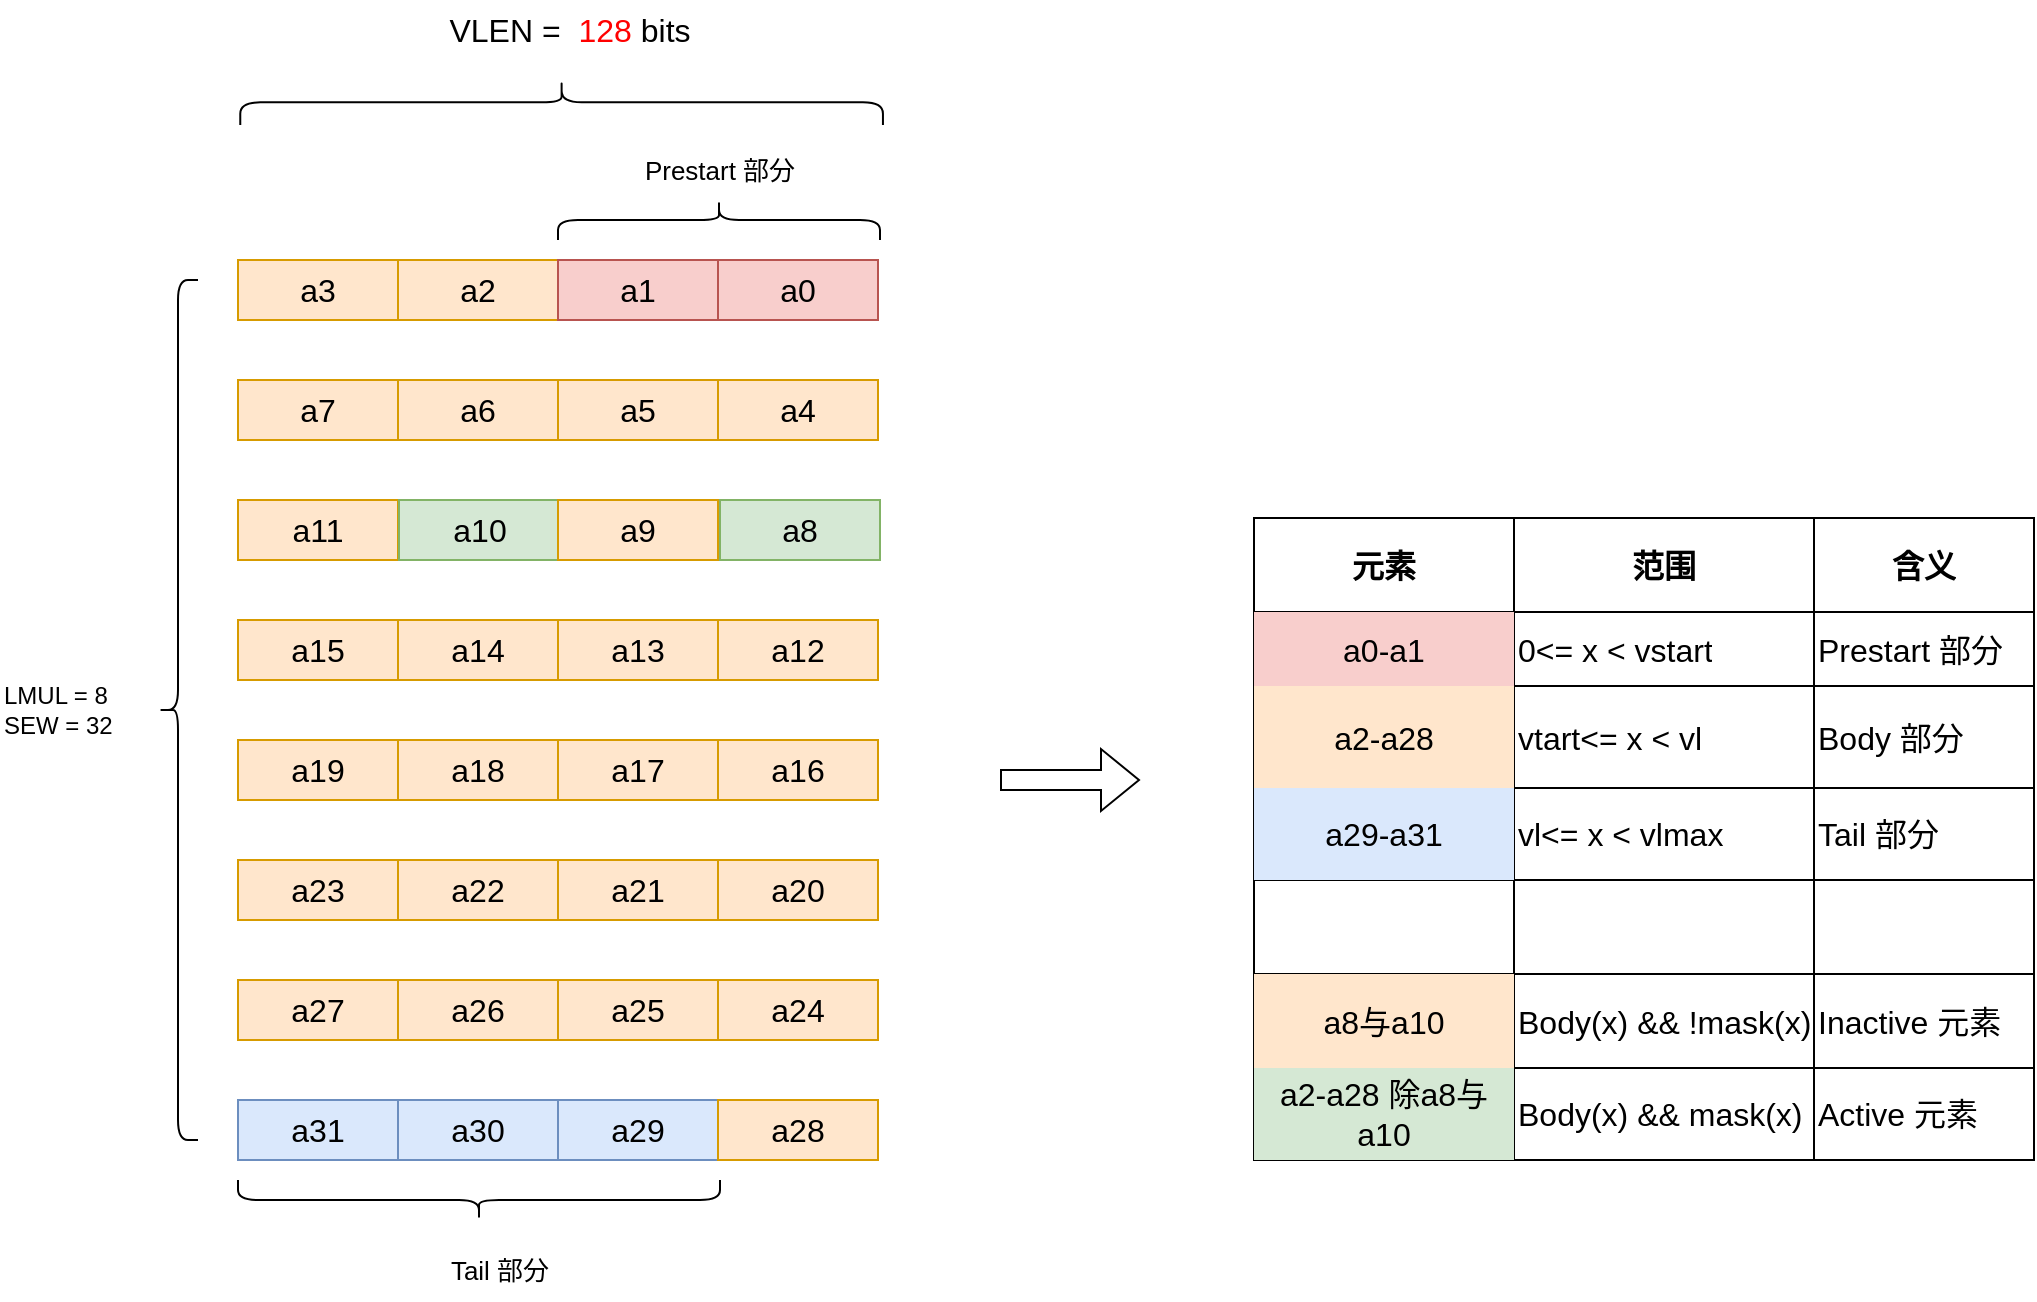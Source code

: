<mxfile version="21.5.0" type="device">
  <diagram name="第 1 页" id="nJRzv5rlB3VEnub_vDUY">
    <mxGraphModel dx="1418" dy="820" grid="1" gridSize="10" guides="1" tooltips="1" connect="1" arrows="1" fold="1" page="1" pageScale="1" pageWidth="827" pageHeight="1169" math="0" shadow="0">
      <root>
        <mxCell id="0" />
        <mxCell id="1" parent="0" />
        <mxCell id="L7PPIbatm0o-3SstzBcX-143" value="" style="shape=table;startSize=0;container=1;collapsible=0;childLayout=tableLayout;fontSize=16;" parent="1" vertex="1">
          <mxGeometry x="667" y="349" width="390" height="321" as="geometry" />
        </mxCell>
        <mxCell id="L7PPIbatm0o-3SstzBcX-144" value="" style="shape=tableRow;horizontal=0;startSize=0;swimlaneHead=0;swimlaneBody=0;strokeColor=inherit;top=0;left=0;bottom=0;right=0;collapsible=0;dropTarget=0;fillColor=none;points=[[0,0.5],[1,0.5]];portConstraint=eastwest;fontSize=16;" parent="L7PPIbatm0o-3SstzBcX-143" vertex="1">
          <mxGeometry width="390" height="47" as="geometry" />
        </mxCell>
        <mxCell id="L7PPIbatm0o-3SstzBcX-145" value="&lt;b&gt;元素&lt;/b&gt;" style="shape=partialRectangle;html=1;whiteSpace=wrap;connectable=0;strokeColor=inherit;overflow=hidden;fillColor=none;top=0;left=0;bottom=0;right=0;pointerEvents=1;fontSize=16;" parent="L7PPIbatm0o-3SstzBcX-144" vertex="1">
          <mxGeometry width="130" height="47" as="geometry">
            <mxRectangle width="130" height="47" as="alternateBounds" />
          </mxGeometry>
        </mxCell>
        <mxCell id="L7PPIbatm0o-3SstzBcX-146" value="&lt;b&gt;范围&lt;/b&gt;" style="shape=partialRectangle;html=1;whiteSpace=wrap;connectable=0;strokeColor=inherit;overflow=hidden;fillColor=none;top=0;left=0;bottom=0;right=0;pointerEvents=1;fontSize=16;" parent="L7PPIbatm0o-3SstzBcX-144" vertex="1">
          <mxGeometry x="130" width="150" height="47" as="geometry">
            <mxRectangle width="150" height="47" as="alternateBounds" />
          </mxGeometry>
        </mxCell>
        <mxCell id="L7PPIbatm0o-3SstzBcX-147" value="&lt;b&gt;含义&lt;/b&gt;" style="shape=partialRectangle;html=1;whiteSpace=wrap;connectable=0;strokeColor=inherit;overflow=hidden;fillColor=none;top=0;left=0;bottom=0;right=0;pointerEvents=1;fontSize=16;" parent="L7PPIbatm0o-3SstzBcX-144" vertex="1">
          <mxGeometry x="280" width="110" height="47" as="geometry">
            <mxRectangle width="110" height="47" as="alternateBounds" />
          </mxGeometry>
        </mxCell>
        <mxCell id="L7PPIbatm0o-3SstzBcX-172" value="" style="shape=tableRow;horizontal=0;startSize=0;swimlaneHead=0;swimlaneBody=0;strokeColor=inherit;top=0;left=0;bottom=0;right=0;collapsible=0;dropTarget=0;fillColor=none;points=[[0,0.5],[1,0.5]];portConstraint=eastwest;fontSize=16;" parent="L7PPIbatm0o-3SstzBcX-143" vertex="1">
          <mxGeometry y="47" width="390" height="37" as="geometry" />
        </mxCell>
        <mxCell id="L7PPIbatm0o-3SstzBcX-173" value="a0-a1" style="shape=partialRectangle;html=1;whiteSpace=wrap;connectable=0;strokeColor=#000000;overflow=hidden;fillColor=#f8cecc;top=0;left=0;bottom=0;right=0;pointerEvents=1;fontSize=16;fillStyle=solid;" parent="L7PPIbatm0o-3SstzBcX-172" vertex="1">
          <mxGeometry width="130" height="37" as="geometry">
            <mxRectangle width="130" height="37" as="alternateBounds" />
          </mxGeometry>
        </mxCell>
        <mxCell id="L7PPIbatm0o-3SstzBcX-174" value="0&amp;lt;= x &amp;lt; vstart" style="shape=partialRectangle;html=1;whiteSpace=wrap;connectable=0;strokeColor=inherit;overflow=hidden;fillColor=none;top=0;left=0;bottom=0;right=0;pointerEvents=1;fontSize=16;align=left;" parent="L7PPIbatm0o-3SstzBcX-172" vertex="1">
          <mxGeometry x="130" width="150" height="37" as="geometry">
            <mxRectangle width="150" height="37" as="alternateBounds" />
          </mxGeometry>
        </mxCell>
        <mxCell id="L7PPIbatm0o-3SstzBcX-175" value="Prestart 部分" style="shape=partialRectangle;html=1;whiteSpace=wrap;connectable=0;strokeColor=inherit;overflow=hidden;fillColor=none;top=0;left=0;bottom=0;right=0;pointerEvents=1;fontSize=16;align=left;" parent="L7PPIbatm0o-3SstzBcX-172" vertex="1">
          <mxGeometry x="280" width="110" height="37" as="geometry">
            <mxRectangle width="110" height="37" as="alternateBounds" />
          </mxGeometry>
        </mxCell>
        <mxCell id="L7PPIbatm0o-3SstzBcX-168" value="" style="shape=tableRow;horizontal=0;startSize=0;swimlaneHead=0;swimlaneBody=0;strokeColor=inherit;top=0;left=0;bottom=0;right=0;collapsible=0;dropTarget=0;fillColor=none;points=[[0,0.5],[1,0.5]];portConstraint=eastwest;fontSize=16;" parent="L7PPIbatm0o-3SstzBcX-143" vertex="1">
          <mxGeometry y="84" width="390" height="51" as="geometry" />
        </mxCell>
        <mxCell id="L7PPIbatm0o-3SstzBcX-169" value="a2-a28" style="shape=partialRectangle;html=1;whiteSpace=wrap;connectable=0;strokeColor=#000000;overflow=hidden;fillColor=#ffe6cc;top=0;left=0;bottom=0;right=0;pointerEvents=1;fontSize=16;" parent="L7PPIbatm0o-3SstzBcX-168" vertex="1">
          <mxGeometry width="130" height="51" as="geometry">
            <mxRectangle width="130" height="51" as="alternateBounds" />
          </mxGeometry>
        </mxCell>
        <mxCell id="L7PPIbatm0o-3SstzBcX-170" value="vtart&amp;lt;= x &amp;lt; vl" style="shape=partialRectangle;html=1;whiteSpace=wrap;connectable=0;strokeColor=inherit;overflow=hidden;fillColor=none;top=0;left=0;bottom=0;right=0;pointerEvents=1;fontSize=16;align=left;" parent="L7PPIbatm0o-3SstzBcX-168" vertex="1">
          <mxGeometry x="130" width="150" height="51" as="geometry">
            <mxRectangle width="150" height="51" as="alternateBounds" />
          </mxGeometry>
        </mxCell>
        <mxCell id="L7PPIbatm0o-3SstzBcX-171" value="Body 部分" style="shape=partialRectangle;html=1;whiteSpace=wrap;connectable=0;strokeColor=inherit;overflow=hidden;fillColor=none;top=0;left=0;bottom=0;right=0;pointerEvents=1;fontSize=16;align=left;" parent="L7PPIbatm0o-3SstzBcX-168" vertex="1">
          <mxGeometry x="280" width="110" height="51" as="geometry">
            <mxRectangle width="110" height="51" as="alternateBounds" />
          </mxGeometry>
        </mxCell>
        <mxCell id="L7PPIbatm0o-3SstzBcX-148" value="" style="shape=tableRow;horizontal=0;startSize=0;swimlaneHead=0;swimlaneBody=0;strokeColor=inherit;top=0;left=0;bottom=0;right=0;collapsible=0;dropTarget=0;fillColor=none;points=[[0,0.5],[1,0.5]];portConstraint=eastwest;fontSize=16;" parent="L7PPIbatm0o-3SstzBcX-143" vertex="1">
          <mxGeometry y="135" width="390" height="46" as="geometry" />
        </mxCell>
        <mxCell id="L7PPIbatm0o-3SstzBcX-149" value="a29-a31" style="shape=partialRectangle;html=1;whiteSpace=wrap;connectable=0;strokeColor=#000000;overflow=hidden;fillColor=#dae8fc;top=0;left=0;bottom=0;right=0;pointerEvents=1;fontSize=16;" parent="L7PPIbatm0o-3SstzBcX-148" vertex="1">
          <mxGeometry width="130" height="46" as="geometry">
            <mxRectangle width="130" height="46" as="alternateBounds" />
          </mxGeometry>
        </mxCell>
        <mxCell id="L7PPIbatm0o-3SstzBcX-150" value="vl&amp;lt;= x &amp;lt; vlmax" style="shape=partialRectangle;html=1;whiteSpace=wrap;connectable=0;strokeColor=inherit;overflow=hidden;fillColor=none;top=0;left=0;bottom=0;right=0;pointerEvents=1;fontSize=16;align=left;" parent="L7PPIbatm0o-3SstzBcX-148" vertex="1">
          <mxGeometry x="130" width="150" height="46" as="geometry">
            <mxRectangle width="150" height="46" as="alternateBounds" />
          </mxGeometry>
        </mxCell>
        <mxCell id="L7PPIbatm0o-3SstzBcX-151" value="Tail 部分" style="shape=partialRectangle;html=1;whiteSpace=wrap;connectable=0;strokeColor=inherit;overflow=hidden;fillColor=none;top=0;left=0;bottom=0;right=0;pointerEvents=1;fontSize=16;align=left;" parent="L7PPIbatm0o-3SstzBcX-148" vertex="1">
          <mxGeometry x="280" width="110" height="46" as="geometry">
            <mxRectangle width="110" height="46" as="alternateBounds" />
          </mxGeometry>
        </mxCell>
        <mxCell id="L7PPIbatm0o-3SstzBcX-152" value="" style="shape=tableRow;horizontal=0;startSize=0;swimlaneHead=0;swimlaneBody=0;strokeColor=inherit;top=0;left=0;bottom=0;right=0;collapsible=0;dropTarget=0;fillColor=none;points=[[0,0.5],[1,0.5]];portConstraint=eastwest;fontSize=16;" parent="L7PPIbatm0o-3SstzBcX-143" vertex="1">
          <mxGeometry y="181" width="390" height="47" as="geometry" />
        </mxCell>
        <mxCell id="L7PPIbatm0o-3SstzBcX-153" value="" style="shape=partialRectangle;html=1;whiteSpace=wrap;connectable=0;strokeColor=inherit;overflow=hidden;fillColor=none;top=0;left=0;bottom=0;right=0;pointerEvents=1;fontSize=16;" parent="L7PPIbatm0o-3SstzBcX-152" vertex="1">
          <mxGeometry width="130" height="47" as="geometry">
            <mxRectangle width="130" height="47" as="alternateBounds" />
          </mxGeometry>
        </mxCell>
        <mxCell id="L7PPIbatm0o-3SstzBcX-154" value="" style="shape=partialRectangle;html=1;whiteSpace=wrap;connectable=0;strokeColor=inherit;overflow=hidden;fillColor=none;top=0;left=0;bottom=0;right=0;pointerEvents=1;fontSize=16;" parent="L7PPIbatm0o-3SstzBcX-152" vertex="1">
          <mxGeometry x="130" width="150" height="47" as="geometry">
            <mxRectangle width="150" height="47" as="alternateBounds" />
          </mxGeometry>
        </mxCell>
        <mxCell id="L7PPIbatm0o-3SstzBcX-155" value="" style="shape=partialRectangle;html=1;whiteSpace=wrap;connectable=0;strokeColor=inherit;overflow=hidden;fillColor=none;top=0;left=0;bottom=0;right=0;pointerEvents=1;fontSize=16;" parent="L7PPIbatm0o-3SstzBcX-152" vertex="1">
          <mxGeometry x="280" width="110" height="47" as="geometry">
            <mxRectangle width="110" height="47" as="alternateBounds" />
          </mxGeometry>
        </mxCell>
        <mxCell id="L7PPIbatm0o-3SstzBcX-156" value="" style="shape=tableRow;horizontal=0;startSize=0;swimlaneHead=0;swimlaneBody=0;strokeColor=inherit;top=0;left=0;bottom=0;right=0;collapsible=0;dropTarget=0;fillColor=none;points=[[0,0.5],[1,0.5]];portConstraint=eastwest;fontSize=16;" parent="L7PPIbatm0o-3SstzBcX-143" vertex="1">
          <mxGeometry y="228" width="390" height="47" as="geometry" />
        </mxCell>
        <mxCell id="L7PPIbatm0o-3SstzBcX-157" value="a8与a10" style="shape=partialRectangle;html=1;whiteSpace=wrap;connectable=0;strokeColor=#000000;overflow=hidden;fillColor=#ffe6cc;top=0;left=0;bottom=0;right=0;pointerEvents=1;fontSize=16;" parent="L7PPIbatm0o-3SstzBcX-156" vertex="1">
          <mxGeometry width="130" height="47" as="geometry">
            <mxRectangle width="130" height="47" as="alternateBounds" />
          </mxGeometry>
        </mxCell>
        <mxCell id="L7PPIbatm0o-3SstzBcX-158" value="Body(x) &amp;amp;&amp;amp; !mask(x)" style="shape=partialRectangle;html=1;whiteSpace=wrap;connectable=0;strokeColor=inherit;overflow=hidden;fillColor=none;top=0;left=0;bottom=0;right=0;pointerEvents=1;fontSize=16;align=left;" parent="L7PPIbatm0o-3SstzBcX-156" vertex="1">
          <mxGeometry x="130" width="150" height="47" as="geometry">
            <mxRectangle width="150" height="47" as="alternateBounds" />
          </mxGeometry>
        </mxCell>
        <mxCell id="L7PPIbatm0o-3SstzBcX-159" value="Inactive 元素" style="shape=partialRectangle;html=1;whiteSpace=wrap;connectable=0;strokeColor=inherit;overflow=hidden;fillColor=none;top=0;left=0;bottom=0;right=0;pointerEvents=1;fontSize=16;align=left;" parent="L7PPIbatm0o-3SstzBcX-156" vertex="1">
          <mxGeometry x="280" width="110" height="47" as="geometry">
            <mxRectangle width="110" height="47" as="alternateBounds" />
          </mxGeometry>
        </mxCell>
        <mxCell id="L7PPIbatm0o-3SstzBcX-160" value="" style="shape=tableRow;horizontal=0;startSize=0;swimlaneHead=0;swimlaneBody=0;strokeColor=inherit;top=0;left=0;bottom=0;right=0;collapsible=0;dropTarget=0;fillColor=none;points=[[0,0.5],[1,0.5]];portConstraint=eastwest;fontSize=16;" parent="L7PPIbatm0o-3SstzBcX-143" vertex="1">
          <mxGeometry y="275" width="390" height="46" as="geometry" />
        </mxCell>
        <mxCell id="L7PPIbatm0o-3SstzBcX-161" value="a2-a28 除a8与a10" style="shape=partialRectangle;html=1;whiteSpace=wrap;connectable=0;strokeColor=#000000;overflow=hidden;fillColor=#d5e8d4;top=0;left=0;bottom=0;right=0;pointerEvents=1;fontSize=16;" parent="L7PPIbatm0o-3SstzBcX-160" vertex="1">
          <mxGeometry width="130" height="46" as="geometry">
            <mxRectangle width="130" height="46" as="alternateBounds" />
          </mxGeometry>
        </mxCell>
        <mxCell id="L7PPIbatm0o-3SstzBcX-162" value="Body(x) &amp;amp;&amp;amp; mask(x)" style="shape=partialRectangle;html=1;whiteSpace=wrap;connectable=0;strokeColor=inherit;overflow=hidden;fillColor=none;top=0;left=0;bottom=0;right=0;pointerEvents=1;fontSize=16;align=left;" parent="L7PPIbatm0o-3SstzBcX-160" vertex="1">
          <mxGeometry x="130" width="150" height="46" as="geometry">
            <mxRectangle width="150" height="46" as="alternateBounds" />
          </mxGeometry>
        </mxCell>
        <mxCell id="L7PPIbatm0o-3SstzBcX-163" value="Active 元素" style="shape=partialRectangle;html=1;whiteSpace=wrap;connectable=0;strokeColor=inherit;overflow=hidden;fillColor=none;top=0;left=0;bottom=0;right=0;pointerEvents=1;fontSize=16;align=left;" parent="L7PPIbatm0o-3SstzBcX-160" vertex="1">
          <mxGeometry x="280" width="110" height="46" as="geometry">
            <mxRectangle width="110" height="46" as="alternateBounds" />
          </mxGeometry>
        </mxCell>
        <mxCell id="L7PPIbatm0o-3SstzBcX-66" value="&lt;font style=&quot;font-size: 16px;&quot;&gt;a3&lt;/font&gt;" style="rounded=0;whiteSpace=wrap;html=1;fillColor=#ffe6cc;strokeColor=#d79b00;" parent="1" vertex="1">
          <mxGeometry x="159" y="220" width="80" height="30" as="geometry" />
        </mxCell>
        <mxCell id="L7PPIbatm0o-3SstzBcX-67" value="a2" style="rounded=0;whiteSpace=wrap;html=1;" parent="1" vertex="1">
          <mxGeometry x="239" y="220" width="80" height="30" as="geometry" />
        </mxCell>
        <mxCell id="L7PPIbatm0o-3SstzBcX-68" value="&lt;font style=&quot;font-size: 16px;&quot;&gt;a1&lt;/font&gt;" style="rounded=0;whiteSpace=wrap;html=1;fillColor=#FFB366;" parent="1" vertex="1">
          <mxGeometry x="319" y="220" width="80" height="30" as="geometry" />
        </mxCell>
        <mxCell id="L7PPIbatm0o-3SstzBcX-69" value="&lt;font style=&quot;font-size: 16px;&quot;&gt;a0&lt;/font&gt;" style="rounded=0;whiteSpace=wrap;html=1;fillColor=#f8cecc;strokeColor=#b85450;" parent="1" vertex="1">
          <mxGeometry x="399" y="220" width="80" height="30" as="geometry" />
        </mxCell>
        <mxCell id="L7PPIbatm0o-3SstzBcX-70" value="&lt;font style=&quot;font-size: 16px;&quot;&gt;a7&lt;/font&gt;" style="rounded=0;whiteSpace=wrap;html=1;fillColor=#ffe6cc;strokeColor=#d79b00;" parent="1" vertex="1">
          <mxGeometry x="159" y="280" width="80" height="30" as="geometry" />
        </mxCell>
        <mxCell id="L7PPIbatm0o-3SstzBcX-71" value="&lt;font style=&quot;font-size: 16px;&quot;&gt;a6&lt;/font&gt;" style="rounded=0;whiteSpace=wrap;html=1;fillColor=#ffe6cc;strokeColor=#d79b00;" parent="1" vertex="1">
          <mxGeometry x="239" y="280" width="80" height="30" as="geometry" />
        </mxCell>
        <mxCell id="L7PPIbatm0o-3SstzBcX-72" value="&lt;font style=&quot;font-size: 16px;&quot;&gt;a5&lt;/font&gt;" style="rounded=0;whiteSpace=wrap;html=1;fillColor=#ffe6cc;strokeColor=#d79b00;" parent="1" vertex="1">
          <mxGeometry x="319" y="280" width="80" height="30" as="geometry" />
        </mxCell>
        <mxCell id="L7PPIbatm0o-3SstzBcX-73" value="&lt;font style=&quot;font-size: 16px;&quot;&gt;a4&lt;/font&gt;" style="rounded=0;whiteSpace=wrap;html=1;fillColor=#ffe6cc;strokeColor=#d79b00;" parent="1" vertex="1">
          <mxGeometry x="399" y="280" width="80" height="30" as="geometry" />
        </mxCell>
        <mxCell id="L7PPIbatm0o-3SstzBcX-74" value="&lt;font style=&quot;font-size: 16px;&quot;&gt;a3&lt;/font&gt;" style="rounded=0;whiteSpace=wrap;html=1;" parent="1" vertex="1">
          <mxGeometry x="239" y="220" width="80" height="30" as="geometry" />
        </mxCell>
        <mxCell id="L7PPIbatm0o-3SstzBcX-75" value="&lt;font style=&quot;font-size: 16px;&quot;&gt;a2&lt;/font&gt;" style="rounded=0;whiteSpace=wrap;html=1;fillColor=#FFB366;" parent="1" vertex="1">
          <mxGeometry x="239" y="220" width="80" height="30" as="geometry" />
        </mxCell>
        <mxCell id="L7PPIbatm0o-3SstzBcX-76" value="" style="shape=curlyBracket;whiteSpace=wrap;html=1;rounded=1;labelPosition=left;verticalLabelPosition=middle;align=right;verticalAlign=middle;" parent="1" vertex="1">
          <mxGeometry x="119" y="230" width="20" height="430" as="geometry" />
        </mxCell>
        <mxCell id="L7PPIbatm0o-3SstzBcX-77" value="LMUL = 8&lt;br&gt;SEW = 32" style="text;strokeColor=none;align=left;fillColor=none;html=1;verticalAlign=middle;whiteSpace=wrap;rounded=0;" parent="1" vertex="1">
          <mxGeometry x="40" y="430" width="60" height="30" as="geometry" />
        </mxCell>
        <mxCell id="L7PPIbatm0o-3SstzBcX-79" value="" style="shape=curlyBracket;whiteSpace=wrap;html=1;rounded=1;labelPosition=left;verticalLabelPosition=middle;align=right;verticalAlign=middle;rotation=90;size=0.5;" parent="1" vertex="1">
          <mxGeometry x="309.49" y="-19.51" width="22.63" height="321.34" as="geometry" />
        </mxCell>
        <mxCell id="L7PPIbatm0o-3SstzBcX-80" value="&lt;font style=&quot;font-size: 16px;&quot;&gt;VLEN =&amp;nbsp; &lt;font style=&quot;font-size: 16px;&quot; color=&quot;#ff0000&quot;&gt;128 &lt;/font&gt;bits&lt;/font&gt;" style="text;strokeColor=none;align=center;fillColor=none;html=1;verticalAlign=middle;whiteSpace=wrap;rounded=0;" parent="1" vertex="1">
          <mxGeometry x="260.32" y="90" width="130" height="30" as="geometry" />
        </mxCell>
        <mxCell id="L7PPIbatm0o-3SstzBcX-81" value="&lt;font style=&quot;font-size: 16px;&quot;&gt;a2&lt;/font&gt;" style="rounded=0;whiteSpace=wrap;html=1;fillColor=#ffe6cc;strokeColor=#d79b00;" parent="1" vertex="1">
          <mxGeometry x="239" y="220" width="80" height="30" as="geometry" />
        </mxCell>
        <mxCell id="L7PPIbatm0o-3SstzBcX-82" value="&lt;font style=&quot;font-size: 16px;&quot;&gt;a1&lt;/font&gt;" style="rounded=0;whiteSpace=wrap;html=1;fillColor=#f8cecc;strokeColor=#b85450;" parent="1" vertex="1">
          <mxGeometry x="319" y="220" width="80" height="30" as="geometry" />
        </mxCell>
        <mxCell id="L7PPIbatm0o-3SstzBcX-85" value="&lt;font style=&quot;font-size: 16px;&quot;&gt;a11&lt;/font&gt;" style="rounded=0;whiteSpace=wrap;html=1;fillColor=#ffe6cc;strokeColor=#d79b00;" parent="1" vertex="1">
          <mxGeometry x="159" y="340" width="80" height="30" as="geometry" />
        </mxCell>
        <mxCell id="L7PPIbatm0o-3SstzBcX-86" value="&lt;span style=&quot;font-size: 16px;&quot;&gt;a10&lt;/span&gt;" style="rounded=0;whiteSpace=wrap;html=1;fillColor=#d5e8d4;strokeColor=#82b366;" parent="1" vertex="1">
          <mxGeometry x="239.5" y="340" width="80" height="30" as="geometry" />
        </mxCell>
        <mxCell id="L7PPIbatm0o-3SstzBcX-87" value="&lt;font style=&quot;font-size: 16px;&quot;&gt;a9&lt;/font&gt;" style="rounded=0;whiteSpace=wrap;html=1;fillColor=#ffe6cc;strokeColor=#d79b00;" parent="1" vertex="1">
          <mxGeometry x="319" y="340" width="80" height="30" as="geometry" />
        </mxCell>
        <mxCell id="L7PPIbatm0o-3SstzBcX-88" value="&lt;span style=&quot;font-size: 16px;&quot;&gt;a8&lt;/span&gt;" style="rounded=0;whiteSpace=wrap;html=1;fillColor=#d5e8d4;strokeColor=#82b366;" parent="1" vertex="1">
          <mxGeometry x="400" y="340" width="80" height="30" as="geometry" />
        </mxCell>
        <mxCell id="L7PPIbatm0o-3SstzBcX-90" value="&lt;font style=&quot;font-size: 16px;&quot;&gt;a15&lt;/font&gt;" style="rounded=0;whiteSpace=wrap;html=1;fillColor=#ffe6cc;strokeColor=#d79b00;" parent="1" vertex="1">
          <mxGeometry x="159" y="400" width="80" height="30" as="geometry" />
        </mxCell>
        <mxCell id="L7PPIbatm0o-3SstzBcX-91" value="&lt;font style=&quot;font-size: 16px;&quot;&gt;a14&lt;/font&gt;" style="rounded=0;whiteSpace=wrap;html=1;fillColor=#ffe6cc;strokeColor=#d79b00;" parent="1" vertex="1">
          <mxGeometry x="239" y="400" width="80" height="30" as="geometry" />
        </mxCell>
        <mxCell id="L7PPIbatm0o-3SstzBcX-92" value="&lt;font style=&quot;font-size: 16px;&quot;&gt;a13&lt;/font&gt;" style="rounded=0;whiteSpace=wrap;html=1;fillColor=#ffe6cc;strokeColor=#d79b00;" parent="1" vertex="1">
          <mxGeometry x="319" y="400" width="80" height="30" as="geometry" />
        </mxCell>
        <mxCell id="L7PPIbatm0o-3SstzBcX-93" value="&lt;font style=&quot;font-size: 16px;&quot;&gt;a12&lt;/font&gt;" style="rounded=0;whiteSpace=wrap;html=1;fillColor=#ffe6cc;strokeColor=#d79b00;" parent="1" vertex="1">
          <mxGeometry x="399" y="400" width="80" height="30" as="geometry" />
        </mxCell>
        <mxCell id="L7PPIbatm0o-3SstzBcX-95" value="&lt;font style=&quot;font-size: 16px;&quot;&gt;a19&lt;/font&gt;" style="rounded=0;whiteSpace=wrap;html=1;fillColor=#ffe6cc;strokeColor=#d79b00;" parent="1" vertex="1">
          <mxGeometry x="159" y="460" width="80" height="30" as="geometry" />
        </mxCell>
        <mxCell id="L7PPIbatm0o-3SstzBcX-96" value="&lt;font style=&quot;font-size: 16px;&quot;&gt;a18&lt;/font&gt;" style="rounded=0;whiteSpace=wrap;html=1;fillColor=#ffe6cc;strokeColor=#d79b00;" parent="1" vertex="1">
          <mxGeometry x="239" y="460" width="80" height="30" as="geometry" />
        </mxCell>
        <mxCell id="L7PPIbatm0o-3SstzBcX-97" value="&lt;font style=&quot;font-size: 16px;&quot;&gt;a17&lt;/font&gt;" style="rounded=0;whiteSpace=wrap;html=1;fillColor=#ffe6cc;strokeColor=#d79b00;" parent="1" vertex="1">
          <mxGeometry x="319" y="460" width="80" height="30" as="geometry" />
        </mxCell>
        <mxCell id="L7PPIbatm0o-3SstzBcX-98" value="&lt;font style=&quot;font-size: 16px;&quot;&gt;a16&lt;/font&gt;" style="rounded=0;whiteSpace=wrap;html=1;fillColor=#ffe6cc;strokeColor=#d79b00;" parent="1" vertex="1">
          <mxGeometry x="399" y="460" width="80" height="30" as="geometry" />
        </mxCell>
        <mxCell id="L7PPIbatm0o-3SstzBcX-100" value="&lt;font style=&quot;font-size: 16px;&quot;&gt;a23&lt;/font&gt;" style="rounded=0;whiteSpace=wrap;html=1;fillColor=#ffe6cc;strokeColor=#d79b00;" parent="1" vertex="1">
          <mxGeometry x="159" y="520" width="80" height="30" as="geometry" />
        </mxCell>
        <mxCell id="L7PPIbatm0o-3SstzBcX-101" value="&lt;font style=&quot;font-size: 16px;&quot;&gt;a22&lt;/font&gt;" style="rounded=0;whiteSpace=wrap;html=1;fillColor=#ffe6cc;strokeColor=#d79b00;" parent="1" vertex="1">
          <mxGeometry x="239" y="520" width="80" height="30" as="geometry" />
        </mxCell>
        <mxCell id="L7PPIbatm0o-3SstzBcX-102" value="&lt;font style=&quot;font-size: 16px;&quot;&gt;a21&lt;/font&gt;" style="rounded=0;whiteSpace=wrap;html=1;fillColor=#ffe6cc;strokeColor=#d79b00;" parent="1" vertex="1">
          <mxGeometry x="319" y="520" width="80" height="30" as="geometry" />
        </mxCell>
        <mxCell id="L7PPIbatm0o-3SstzBcX-103" value="&lt;span style=&quot;font-size: 16px;&quot;&gt;a20&lt;/span&gt;" style="rounded=0;whiteSpace=wrap;html=1;fillColor=#ffe6cc;strokeColor=#d79b00;" parent="1" vertex="1">
          <mxGeometry x="399" y="520" width="80" height="30" as="geometry" />
        </mxCell>
        <mxCell id="L7PPIbatm0o-3SstzBcX-105" value="&lt;font style=&quot;font-size: 16px;&quot;&gt;a27&lt;/font&gt;" style="rounded=0;whiteSpace=wrap;html=1;fillColor=#ffe6cc;strokeColor=#d79b00;" parent="1" vertex="1">
          <mxGeometry x="159" y="580" width="80" height="30" as="geometry" />
        </mxCell>
        <mxCell id="L7PPIbatm0o-3SstzBcX-106" value="&lt;font style=&quot;font-size: 16px;&quot;&gt;a26&lt;/font&gt;" style="rounded=0;whiteSpace=wrap;html=1;fillColor=#ffe6cc;strokeColor=#d79b00;" parent="1" vertex="1">
          <mxGeometry x="239" y="580" width="80" height="30" as="geometry" />
        </mxCell>
        <mxCell id="L7PPIbatm0o-3SstzBcX-107" value="&lt;font style=&quot;font-size: 16px;&quot;&gt;a25&lt;/font&gt;" style="rounded=0;whiteSpace=wrap;html=1;fillColor=#ffe6cc;strokeColor=#d79b00;" parent="1" vertex="1">
          <mxGeometry x="319" y="580" width="80" height="30" as="geometry" />
        </mxCell>
        <mxCell id="L7PPIbatm0o-3SstzBcX-108" value="&lt;span style=&quot;font-size: 16px;&quot;&gt;a24&lt;/span&gt;" style="rounded=0;whiteSpace=wrap;html=1;fillColor=#ffe6cc;strokeColor=#d79b00;" parent="1" vertex="1">
          <mxGeometry x="399" y="580" width="80" height="30" as="geometry" />
        </mxCell>
        <mxCell id="L7PPIbatm0o-3SstzBcX-110" value="&lt;font style=&quot;font-size: 16px;&quot;&gt;a31&lt;/font&gt;" style="rounded=0;whiteSpace=wrap;html=1;fillColor=#dae8fc;strokeColor=#6c8ebf;" parent="1" vertex="1">
          <mxGeometry x="159" y="640" width="80" height="30" as="geometry" />
        </mxCell>
        <mxCell id="L7PPIbatm0o-3SstzBcX-111" value="&lt;font style=&quot;font-size: 16px;&quot;&gt;a30&lt;/font&gt;" style="rounded=0;whiteSpace=wrap;html=1;fillColor=#dae8fc;strokeColor=#6c8ebf;" parent="1" vertex="1">
          <mxGeometry x="239" y="640" width="80" height="30" as="geometry" />
        </mxCell>
        <mxCell id="L7PPIbatm0o-3SstzBcX-112" value="&lt;font style=&quot;font-size: 16px;&quot;&gt;a29&lt;/font&gt;" style="rounded=0;whiteSpace=wrap;html=1;fillColor=#dae8fc;strokeColor=#6c8ebf;" parent="1" vertex="1">
          <mxGeometry x="319" y="640" width="80" height="30" as="geometry" />
        </mxCell>
        <mxCell id="L7PPIbatm0o-3SstzBcX-113" value="&lt;font style=&quot;font-size: 16px;&quot;&gt;a28&lt;/font&gt;" style="rounded=0;whiteSpace=wrap;html=1;fillColor=#ffe6cc;strokeColor=#d79b00;" parent="1" vertex="1">
          <mxGeometry x="399" y="640" width="80" height="30" as="geometry" />
        </mxCell>
        <mxCell id="L7PPIbatm0o-3SstzBcX-118" value="" style="shape=curlyBracket;whiteSpace=wrap;html=1;rounded=1;labelPosition=left;verticalLabelPosition=middle;align=right;verticalAlign=middle;direction=south;" parent="1" vertex="1">
          <mxGeometry x="319" y="190" width="161" height="20" as="geometry" />
        </mxCell>
        <mxCell id="L7PPIbatm0o-3SstzBcX-119" value="&lt;font style=&quot;font-size: 13px;&quot;&gt;Prestart 部分&lt;/font&gt;" style="text;strokeColor=none;align=center;fillColor=none;html=1;verticalAlign=middle;whiteSpace=wrap;rounded=0;" parent="1" vertex="1">
          <mxGeometry x="360" y="160" width="80" height="30" as="geometry" />
        </mxCell>
        <mxCell id="L7PPIbatm0o-3SstzBcX-120" value="" style="shape=curlyBracket;whiteSpace=wrap;html=1;rounded=1;labelPosition=left;verticalLabelPosition=middle;align=right;verticalAlign=middle;direction=north;" parent="1" vertex="1">
          <mxGeometry x="159" y="680" width="241" height="20" as="geometry" />
        </mxCell>
        <mxCell id="L7PPIbatm0o-3SstzBcX-122" value="&lt;font style=&quot;font-size: 13px;&quot;&gt;Tail 部分&lt;/font&gt;" style="text;strokeColor=none;align=center;fillColor=none;html=1;verticalAlign=middle;whiteSpace=wrap;rounded=0;" parent="1" vertex="1">
          <mxGeometry x="250" y="710" width="80" height="30" as="geometry" />
        </mxCell>
        <mxCell id="L7PPIbatm0o-3SstzBcX-331" value="" style="shape=flexArrow;endArrow=classic;html=1;rounded=0;" parent="1" edge="1">
          <mxGeometry width="50" height="50" relative="1" as="geometry">
            <mxPoint x="540" y="480" as="sourcePoint" />
            <mxPoint x="610" y="480" as="targetPoint" />
          </mxGeometry>
        </mxCell>
      </root>
    </mxGraphModel>
  </diagram>
</mxfile>
